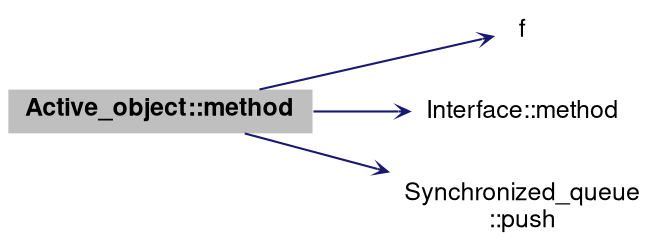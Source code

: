 digraph "Active_object::method"
{
 // LATEX_PDF_SIZE
  bgcolor="transparent";
  edge [fontname="Helvetica,Arial,sans-serif",fontsize=15,labelfontsize=15 arrowhead=open arrowtail=open arrowsize=0.5];
  node [fontname="Helvetica,Arial,sans-serif",fontsize=15,fontsize=12 shape=plaintext];
  rankdir="LR";
  Node1 [label=<<b>Active_object::method</b>>,height=0.2,width=0.4,color="black", fillcolor="grey75", style="filled", fontcolor="black",tooltip=" "];
  Node1 -> Node2 [color="midnightblue",style="solid"];
  Node2 [label="f",height=0.2,width=0.4,color="black",URL="$group__test20.html#ga3ee6c71848d9e06fcc000cf4cc8f70a7",tooltip=" "];
  Node1 -> Node3 [color="midnightblue",style="solid"];
  Node3 [label="Interface::method",height=0.2,width=0.4,color="black",URL="$structInterface.html#a73306300ba88073a31d86d9e282ff5ca",tooltip=" "];
  Node1 -> Node4 [color="midnightblue",style="solid"];
  Node4 [label="Synchronized_queue\l::push",height=0.2,width=0.4,color="black",URL="$classSynchronized__queue.html#a3e165aa3522a31aa3845a8a7833678b1",tooltip=" "];
}
